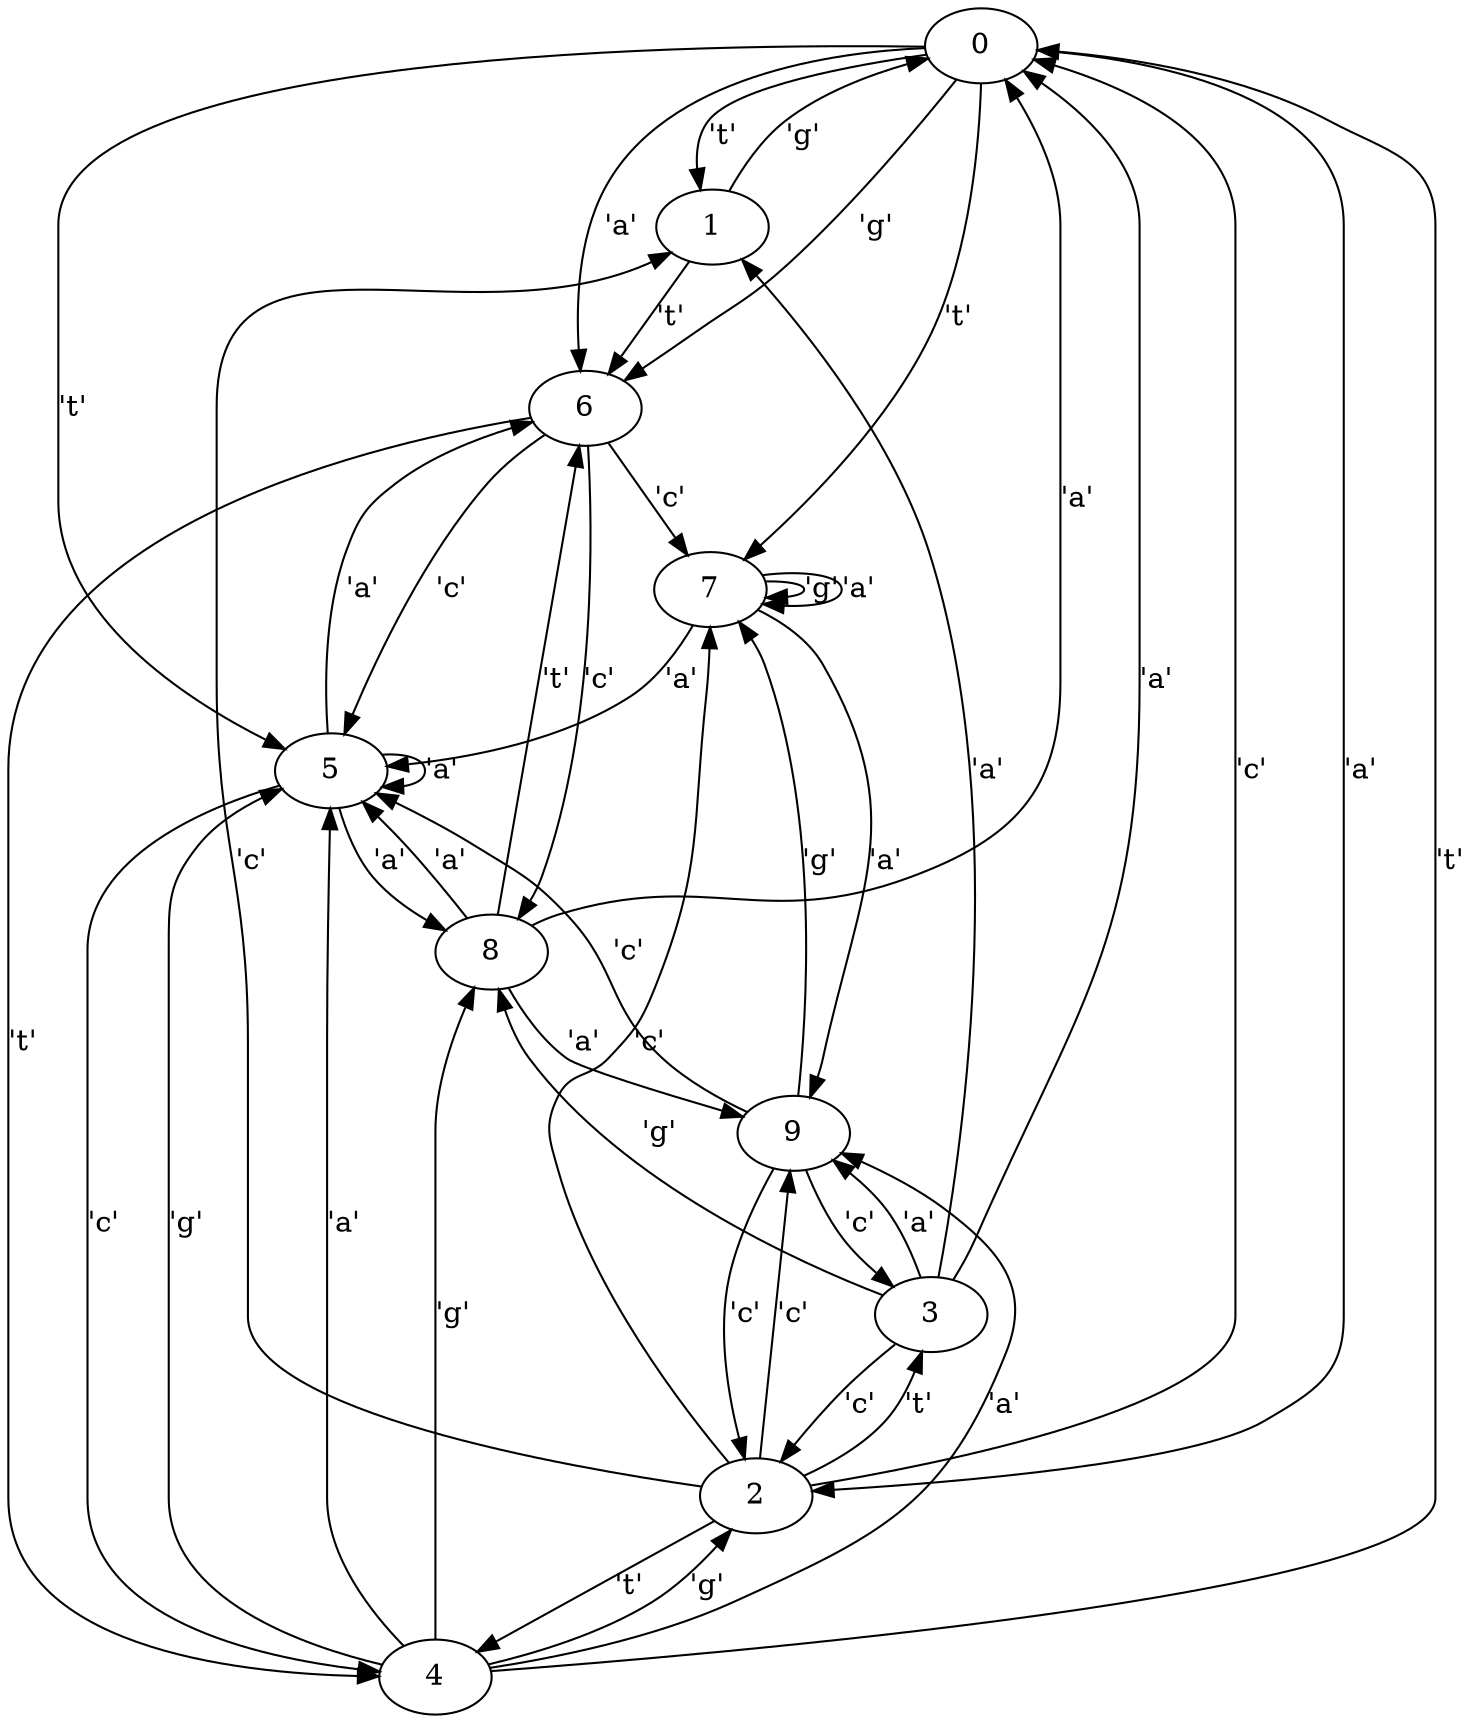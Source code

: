 digraph {
0 -> 1 [label = "'t'"];
0 -> 6 [label = "'g'"];
0 -> 7 [label = "'t'"];
0 -> 6 [label = "'a'"];
0 -> 5 [label = "'t'"];
0 -> 2 [label = "'a'"];
1 -> 0 [label = "'g'"];
1 -> 6 [label = "'t'"];
2 -> 4 [label = "'t'"];
2 -> 0 [label = "'c'"];
2 -> 9 [label = "'c'"];
2 -> 3 [label = "'t'"];
2 -> 1 [label = "'c'"];
2 -> 7 [label = "'c'"];
3 -> 0 [label = "'a'"];
3 -> 2 [label = "'c'"];
3 -> 1 [label = "'a'"];
3 -> 9 [label = "'a'"];
3 -> 8 [label = "'g'"];
4 -> 5 [label = "'g'"];
4 -> 2 [label = "'g'"];
4 -> 9 [label = "'a'"];
4 -> 8 [label = "'g'"];
4 -> 5 [label = "'a'"];
4 -> 0 [label = "'t'"];
5 -> 6 [label = "'a'"];
5 -> 5 [label = "'a'"];
5 -> 8 [label = "'a'"];
5 -> 4 [label = "'c'"];
6 -> 5 [label = "'c'"];
6 -> 4 [label = "'t'"];
6 -> 7 [label = "'c'"];
6 -> 8 [label = "'c'"];
7 -> 7 [label = "'g'"];
7 -> 7 [label = "'a'"];
7 -> 9 [label = "'a'"];
7 -> 5 [label = "'a'"];
8 -> 0 [label = "'a'"];
8 -> 5 [label = "'a'"];
8 -> 9 [label = "'a'"];
8 -> 6 [label = "'t'"];
9 -> 3 [label = "'c'"];
9 -> 7 [label = "'g'"];
9 -> 5 [label = "'c'"];
9 -> 2 [label = "'c'"];
}